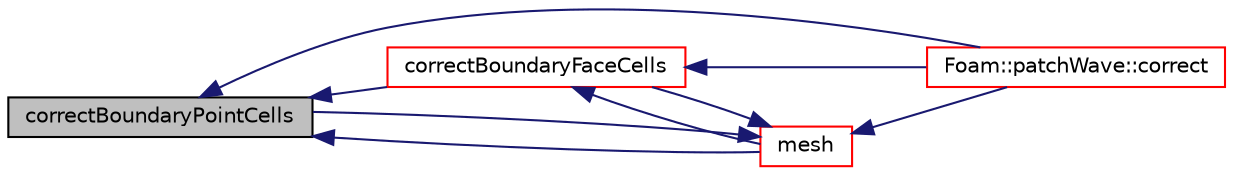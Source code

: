 digraph "correctBoundaryPointCells"
{
  bgcolor="transparent";
  edge [fontname="Helvetica",fontsize="10",labelfontname="Helvetica",labelfontsize="10"];
  node [fontname="Helvetica",fontsize="10",shape=record];
  rankdir="LR";
  Node861 [label="correctBoundaryPointCells",height=0.2,width=0.4,color="black", fillcolor="grey75", style="filled", fontcolor="black"];
  Node861 -> Node862 [dir="back",color="midnightblue",fontsize="10",style="solid",fontname="Helvetica"];
  Node862 [label="Foam::patchWave::correct",height=0.2,width=0.4,color="red",URL="$a26097.html#a3ae44b28050c3aa494c1d8e18cf618c1",tooltip="Correct for mesh geom/topo changes. "];
  Node861 -> Node864 [dir="back",color="midnightblue",fontsize="10",style="solid",fontname="Helvetica"];
  Node864 [label="correctBoundaryFaceCells",height=0.2,width=0.4,color="red",URL="$a26089.html#a41c7905c77a33266536507702e329e13",tooltip="Correct all cells connected to boundary (via face). Sets values in. "];
  Node864 -> Node862 [dir="back",color="midnightblue",fontsize="10",style="solid",fontname="Helvetica"];
  Node864 -> Node865 [dir="back",color="midnightblue",fontsize="10",style="solid",fontname="Helvetica"];
  Node865 [label="mesh",height=0.2,width=0.4,color="red",URL="$a26089.html#ae78c91f8ff731c07ccc4351d9fe861ba",tooltip="Access mesh. "];
  Node865 -> Node862 [dir="back",color="midnightblue",fontsize="10",style="solid",fontname="Helvetica"];
  Node865 -> Node864 [dir="back",color="midnightblue",fontsize="10",style="solid",fontname="Helvetica"];
  Node865 -> Node861 [dir="back",color="midnightblue",fontsize="10",style="solid",fontname="Helvetica"];
  Node861 -> Node865 [dir="back",color="midnightblue",fontsize="10",style="solid",fontname="Helvetica"];
}
